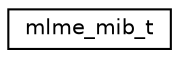 digraph "Graphical Class Hierarchy"
{
 // LATEX_PDF_SIZE
  edge [fontname="Helvetica",fontsize="10",labelfontname="Helvetica",labelfontsize="10"];
  node [fontname="Helvetica",fontsize="10",shape=record];
  rankdir="LR";
  Node0 [label="mlme_mib_t",height=0.2,width=0.4,color="black", fillcolor="white", style="filled",URL="$structmlme__mib__t.html",tooltip="MAC Information Base descriptor for MLME Request-Confirm."];
}
